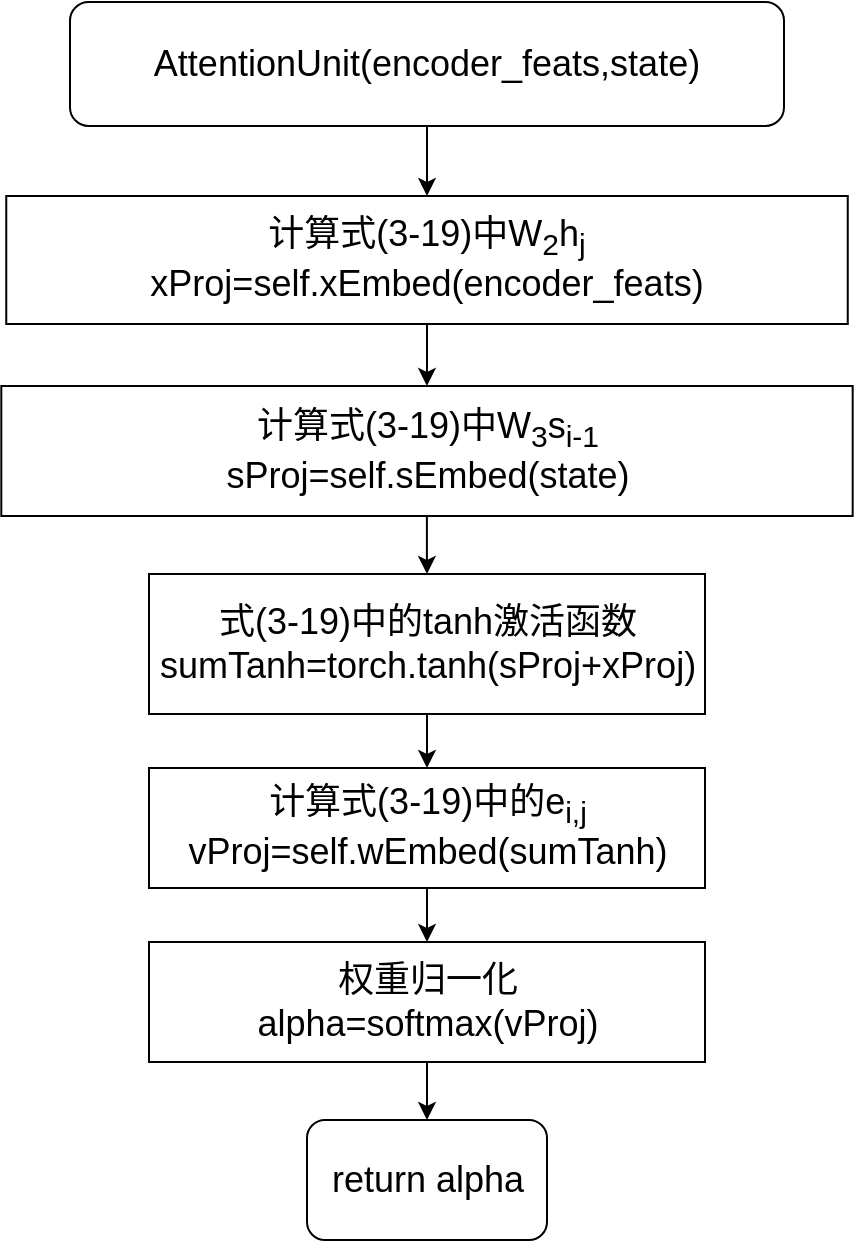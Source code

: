 <mxfile version="21.3.2" type="github">
  <diagram name="第 1 页" id="SoUFM3bobEv_M_4Bs4ss">
    <mxGraphModel dx="1500" dy="1093" grid="0" gridSize="10" guides="1" tooltips="1" connect="1" arrows="1" fold="1" page="0" pageScale="1" pageWidth="827" pageHeight="1169" math="0" shadow="0">
      <root>
        <mxCell id="0" />
        <mxCell id="1" parent="0" />
        <mxCell id="XLAyiWmO-w-zgO_GL1V7-3" value="" style="edgeStyle=orthogonalEdgeStyle;rounded=0;orthogonalLoop=1;jettySize=auto;html=1;" parent="1" source="XLAyiWmO-w-zgO_GL1V7-1" target="XLAyiWmO-w-zgO_GL1V7-2" edge="1">
          <mxGeometry relative="1" as="geometry" />
        </mxCell>
        <mxCell id="XLAyiWmO-w-zgO_GL1V7-1" value="&lt;font style=&quot;font-size: 18px;&quot;&gt;AttentionUnit(encoder_feats,state)&lt;/font&gt;" style="rounded=1;whiteSpace=wrap;html=1;" parent="1" vertex="1">
          <mxGeometry x="75" y="-56" width="357" height="62" as="geometry" />
        </mxCell>
        <mxCell id="XLAyiWmO-w-zgO_GL1V7-7" value="" style="edgeStyle=orthogonalEdgeStyle;rounded=0;orthogonalLoop=1;jettySize=auto;html=1;" parent="1" source="XLAyiWmO-w-zgO_GL1V7-2" target="XLAyiWmO-w-zgO_GL1V7-6" edge="1">
          <mxGeometry relative="1" as="geometry" />
        </mxCell>
        <mxCell id="XLAyiWmO-w-zgO_GL1V7-2" value="&lt;font style=&quot;font-size: 18px;&quot;&gt;计算式(3-19)中W&lt;sub&gt;2&lt;/sub&gt;h&lt;sub&gt;j&lt;/sub&gt;&lt;br&gt;xProj=self.xEmbed(encoder_feats)&lt;/font&gt;" style="rounded=0;whiteSpace=wrap;html=1;" parent="1" vertex="1">
          <mxGeometry x="43.13" y="41" width="420.75" height="64" as="geometry" />
        </mxCell>
        <mxCell id="XLAyiWmO-w-zgO_GL1V7-10" value="" style="edgeStyle=orthogonalEdgeStyle;rounded=0;orthogonalLoop=1;jettySize=auto;html=1;" parent="1" source="XLAyiWmO-w-zgO_GL1V7-6" target="XLAyiWmO-w-zgO_GL1V7-9" edge="1">
          <mxGeometry relative="1" as="geometry" />
        </mxCell>
        <mxCell id="XLAyiWmO-w-zgO_GL1V7-6" value="&lt;font style=&quot;font-size: 18px;&quot;&gt;计算式(3-19)中W&lt;sub&gt;3&lt;/sub&gt;s&lt;sub&gt;i-1&lt;/sub&gt;&lt;br&gt;sProj=self.sEmbed(state)&lt;/font&gt;" style="rounded=0;whiteSpace=wrap;html=1;" parent="1" vertex="1">
          <mxGeometry x="40.65" y="136" width="425.69" height="65" as="geometry" />
        </mxCell>
        <mxCell id="XLAyiWmO-w-zgO_GL1V7-12" value="" style="edgeStyle=orthogonalEdgeStyle;rounded=0;orthogonalLoop=1;jettySize=auto;html=1;" parent="1" source="XLAyiWmO-w-zgO_GL1V7-9" target="XLAyiWmO-w-zgO_GL1V7-11" edge="1">
          <mxGeometry relative="1" as="geometry" />
        </mxCell>
        <mxCell id="XLAyiWmO-w-zgO_GL1V7-9" value="&lt;font style=&quot;font-size: 18px;&quot;&gt;式(3-19)中的tanh激活函数&lt;br&gt;sumTanh=torch.tanh(sProj+xProj)&lt;/font&gt;" style="whiteSpace=wrap;html=1;rounded=0;" parent="1" vertex="1">
          <mxGeometry x="114.5" y="230" width="278" height="70" as="geometry" />
        </mxCell>
        <mxCell id="XLAyiWmO-w-zgO_GL1V7-14" value="" style="edgeStyle=orthogonalEdgeStyle;rounded=0;orthogonalLoop=1;jettySize=auto;html=1;" parent="1" source="XLAyiWmO-w-zgO_GL1V7-11" target="XLAyiWmO-w-zgO_GL1V7-13" edge="1">
          <mxGeometry relative="1" as="geometry" />
        </mxCell>
        <mxCell id="XLAyiWmO-w-zgO_GL1V7-11" value="&lt;font style=&quot;font-size: 18px;&quot;&gt;计算式(3-19)中的e&lt;sub&gt;i,j&lt;/sub&gt;&lt;br&gt;vProj=self.wEmbed(sumTanh)&lt;/font&gt;" style="whiteSpace=wrap;html=1;rounded=0;" parent="1" vertex="1">
          <mxGeometry x="114.5" y="327" width="278" height="60" as="geometry" />
        </mxCell>
        <mxCell id="XLAyiWmO-w-zgO_GL1V7-16" value="" style="edgeStyle=orthogonalEdgeStyle;rounded=0;orthogonalLoop=1;jettySize=auto;html=1;" parent="1" source="XLAyiWmO-w-zgO_GL1V7-13" target="XLAyiWmO-w-zgO_GL1V7-15" edge="1">
          <mxGeometry relative="1" as="geometry" />
        </mxCell>
        <mxCell id="XLAyiWmO-w-zgO_GL1V7-13" value="&lt;font style=&quot;font-size: 18px;&quot;&gt;权重归一化&lt;br&gt;alpha=softmax(vProj)&lt;/font&gt;" style="whiteSpace=wrap;html=1;rounded=0;" parent="1" vertex="1">
          <mxGeometry x="114.5" y="414" width="278" height="60" as="geometry" />
        </mxCell>
        <mxCell id="XLAyiWmO-w-zgO_GL1V7-15" value="&lt;font style=&quot;font-size: 18px;&quot;&gt;return alpha&lt;/font&gt;" style="rounded=1;whiteSpace=wrap;html=1;" parent="1" vertex="1">
          <mxGeometry x="193.5" y="503" width="120" height="60" as="geometry" />
        </mxCell>
      </root>
    </mxGraphModel>
  </diagram>
</mxfile>
